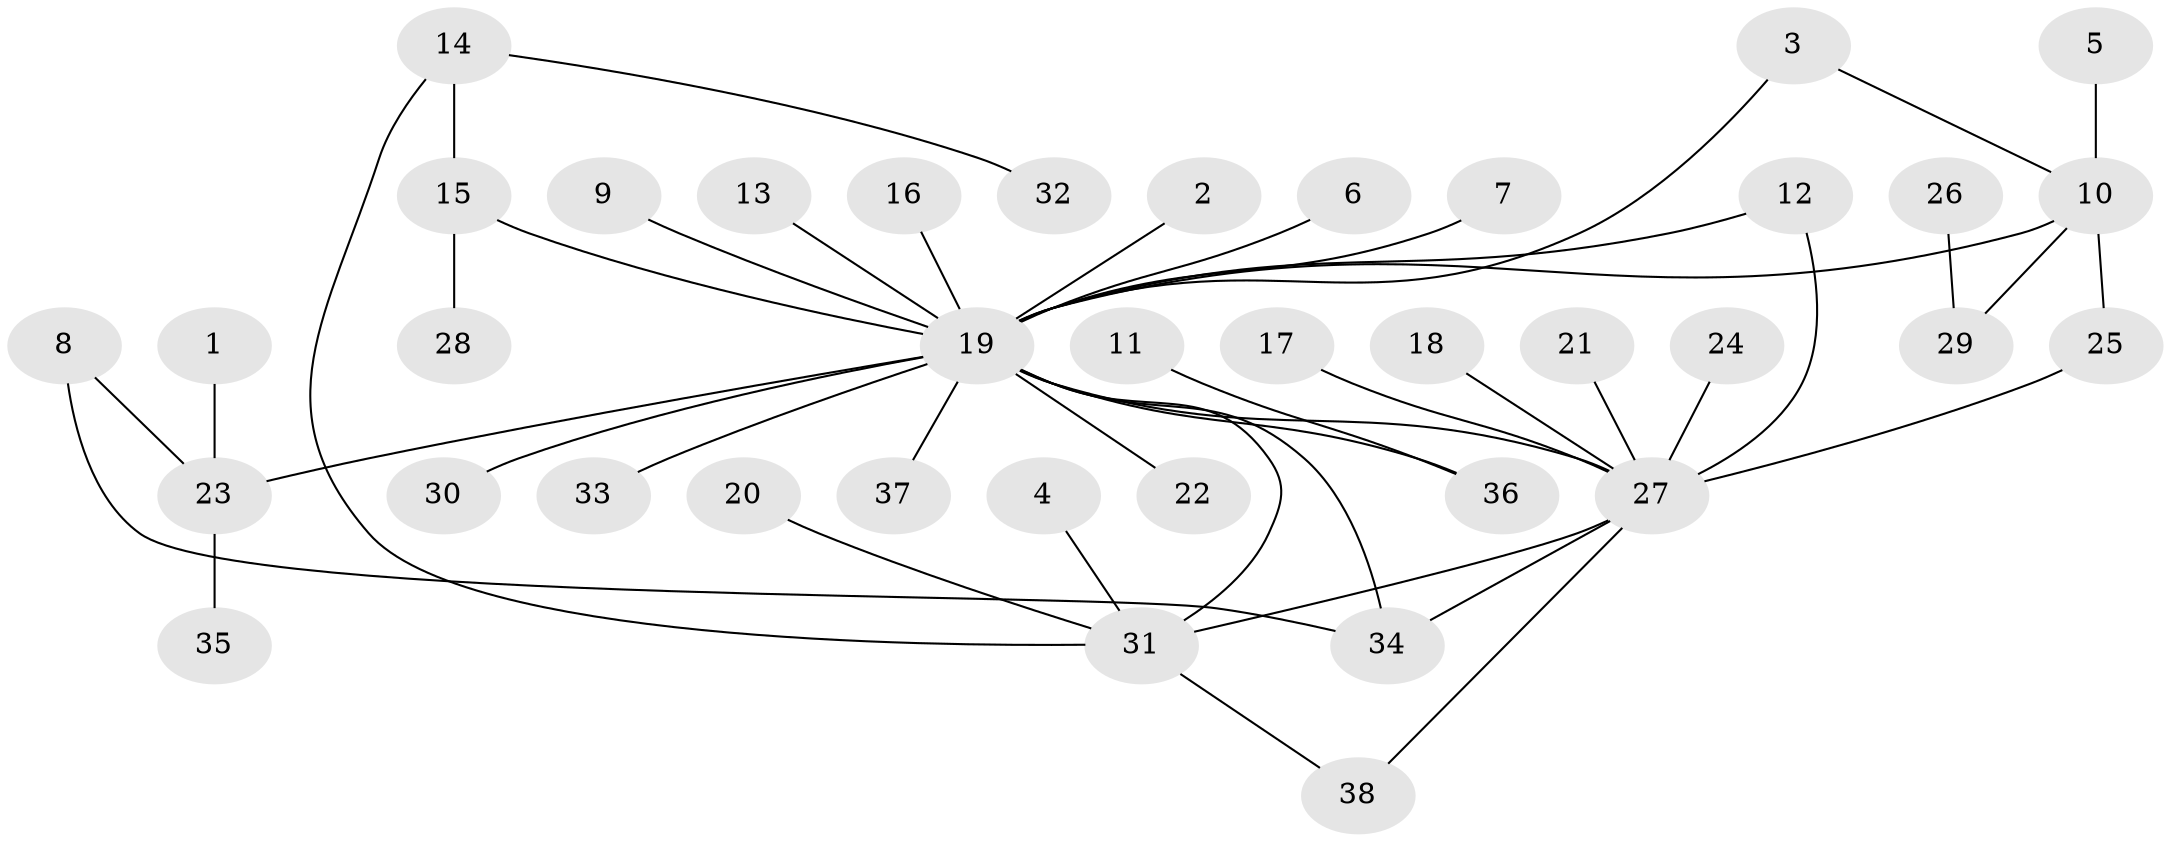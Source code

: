 // original degree distribution, {24: 0.013333333333333334, 2: 0.18666666666666668, 5: 0.05333333333333334, 6: 0.013333333333333334, 11: 0.013333333333333334, 3: 0.04, 1: 0.64, 7: 0.013333333333333334, 13: 0.013333333333333334, 4: 0.013333333333333334}
// Generated by graph-tools (version 1.1) at 2025/01/03/09/25 03:01:55]
// undirected, 38 vertices, 45 edges
graph export_dot {
graph [start="1"]
  node [color=gray90,style=filled];
  1;
  2;
  3;
  4;
  5;
  6;
  7;
  8;
  9;
  10;
  11;
  12;
  13;
  14;
  15;
  16;
  17;
  18;
  19;
  20;
  21;
  22;
  23;
  24;
  25;
  26;
  27;
  28;
  29;
  30;
  31;
  32;
  33;
  34;
  35;
  36;
  37;
  38;
  1 -- 23 [weight=1.0];
  2 -- 19 [weight=1.0];
  3 -- 10 [weight=1.0];
  3 -- 19 [weight=1.0];
  4 -- 31 [weight=1.0];
  5 -- 10 [weight=1.0];
  6 -- 19 [weight=1.0];
  7 -- 19 [weight=1.0];
  8 -- 23 [weight=1.0];
  8 -- 34 [weight=1.0];
  9 -- 19 [weight=1.0];
  10 -- 19 [weight=1.0];
  10 -- 25 [weight=1.0];
  10 -- 29 [weight=1.0];
  11 -- 36 [weight=1.0];
  12 -- 19 [weight=1.0];
  12 -- 27 [weight=2.0];
  13 -- 19 [weight=1.0];
  14 -- 15 [weight=1.0];
  14 -- 31 [weight=1.0];
  14 -- 32 [weight=1.0];
  15 -- 19 [weight=1.0];
  15 -- 28 [weight=1.0];
  16 -- 19 [weight=1.0];
  17 -- 27 [weight=1.0];
  18 -- 27 [weight=1.0];
  19 -- 22 [weight=1.0];
  19 -- 23 [weight=1.0];
  19 -- 27 [weight=1.0];
  19 -- 30 [weight=1.0];
  19 -- 31 [weight=1.0];
  19 -- 33 [weight=1.0];
  19 -- 34 [weight=1.0];
  19 -- 36 [weight=1.0];
  19 -- 37 [weight=1.0];
  20 -- 31 [weight=1.0];
  21 -- 27 [weight=1.0];
  23 -- 35 [weight=1.0];
  24 -- 27 [weight=1.0];
  25 -- 27 [weight=1.0];
  26 -- 29 [weight=1.0];
  27 -- 31 [weight=1.0];
  27 -- 34 [weight=1.0];
  27 -- 38 [weight=1.0];
  31 -- 38 [weight=1.0];
}
